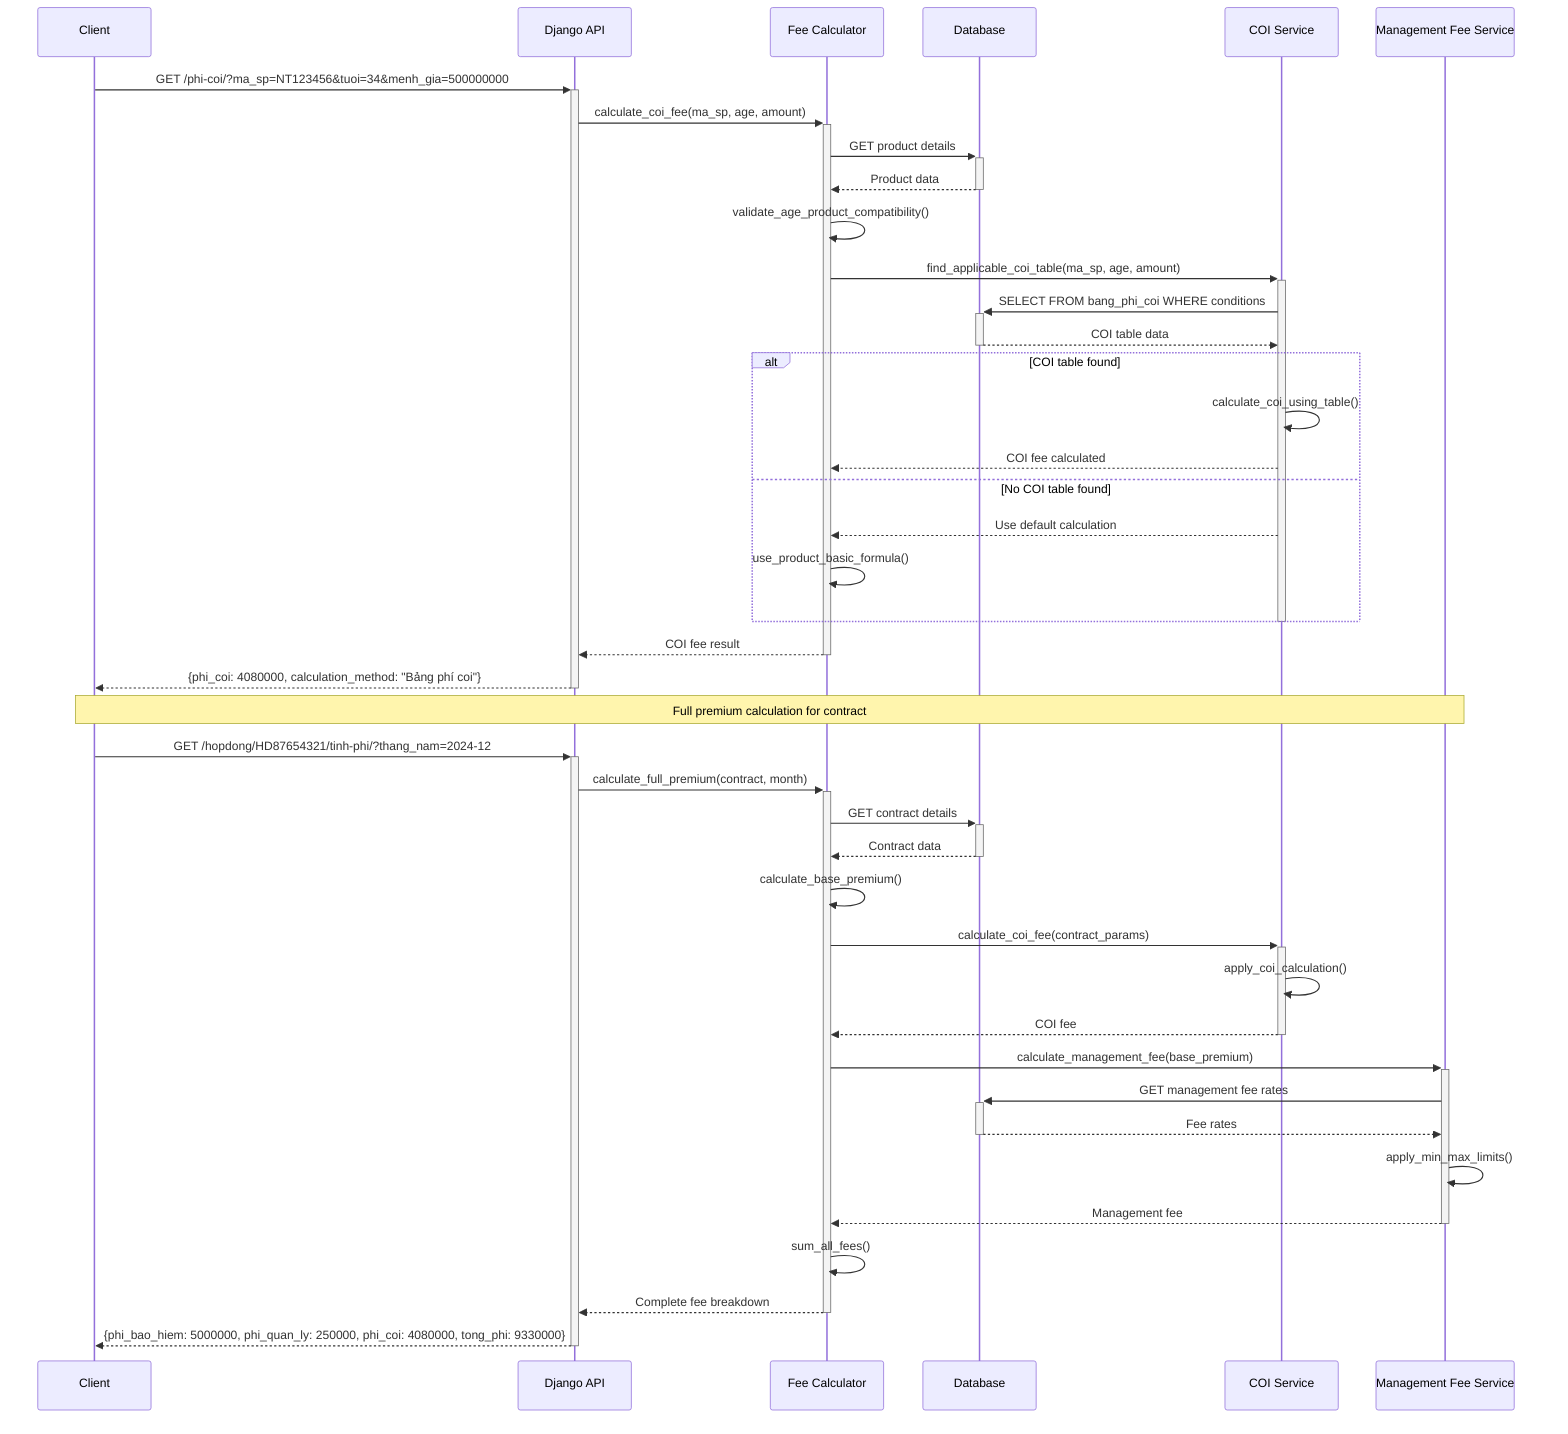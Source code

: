 sequenceDiagram
    participant Client as Client
    participant API as Django API
    participant FeeCalculator as Fee Calculator
    participant DB as Database
    participant COIService as COI Service
    participant ManagementFeeService as Management Fee Service

    Client->>+API: GET /phi-coi/?ma_sp=NT123456&tuoi=34&menh_gia=500000000
    API->>+FeeCalculator: calculate_coi_fee(ma_sp, age, amount)
    
    FeeCalculator->>+DB: GET product details
    DB-->>-FeeCalculator: Product data
    
    FeeCalculator->>FeeCalculator: validate_age_product_compatibility()
    
    FeeCalculator->>+COIService: find_applicable_coi_table(ma_sp, age, amount)
    COIService->>+DB: SELECT FROM bang_phi_coi WHERE conditions
    DB-->>-COIService: COI table data
    
    alt COI table found
        COIService->>COIService: calculate_coi_using_table()
        COIService-->>FeeCalculator: COI fee calculated
    else No COI table found
        COIService-->>FeeCalculator: Use default calculation
        FeeCalculator->>FeeCalculator: use_product_basic_formula()
    end
    deactivate COIService
    
    FeeCalculator-->>-API: COI fee result
    API-->>-Client: {phi_coi: 4080000, calculation_method: "Bảng phí coi"}

    Note over Client,ManagementFeeService: Full premium calculation for contract

    Client->>+API: GET /hopdong/HD87654321/tinh-phi/?thang_nam=2024-12
    API->>+FeeCalculator: calculate_full_premium(contract, month)
    
    FeeCalculator->>+DB: GET contract details
    DB-->>-FeeCalculator: Contract data
    
    FeeCalculator->>FeeCalculator: calculate_base_premium()
    
    FeeCalculator->>+COIService: calculate_coi_fee(contract_params)
    COIService->>COIService: apply_coi_calculation()
    COIService-->>-FeeCalculator: COI fee
    
    FeeCalculator->>+ManagementFeeService: calculate_management_fee(base_premium)
    ManagementFeeService->>+DB: GET management fee rates
    DB-->>-ManagementFeeService: Fee rates
    ManagementFeeService->>ManagementFeeService: apply_min_max_limits()
    ManagementFeeService-->>-FeeCalculator: Management fee
    
    FeeCalculator->>FeeCalculator: sum_all_fees()
    FeeCalculator-->>-API: Complete fee breakdown
    
    API-->>-Client: {phi_bao_hiem: 5000000, phi_quan_ly: 250000, phi_coi: 4080000, tong_phi: 9330000}